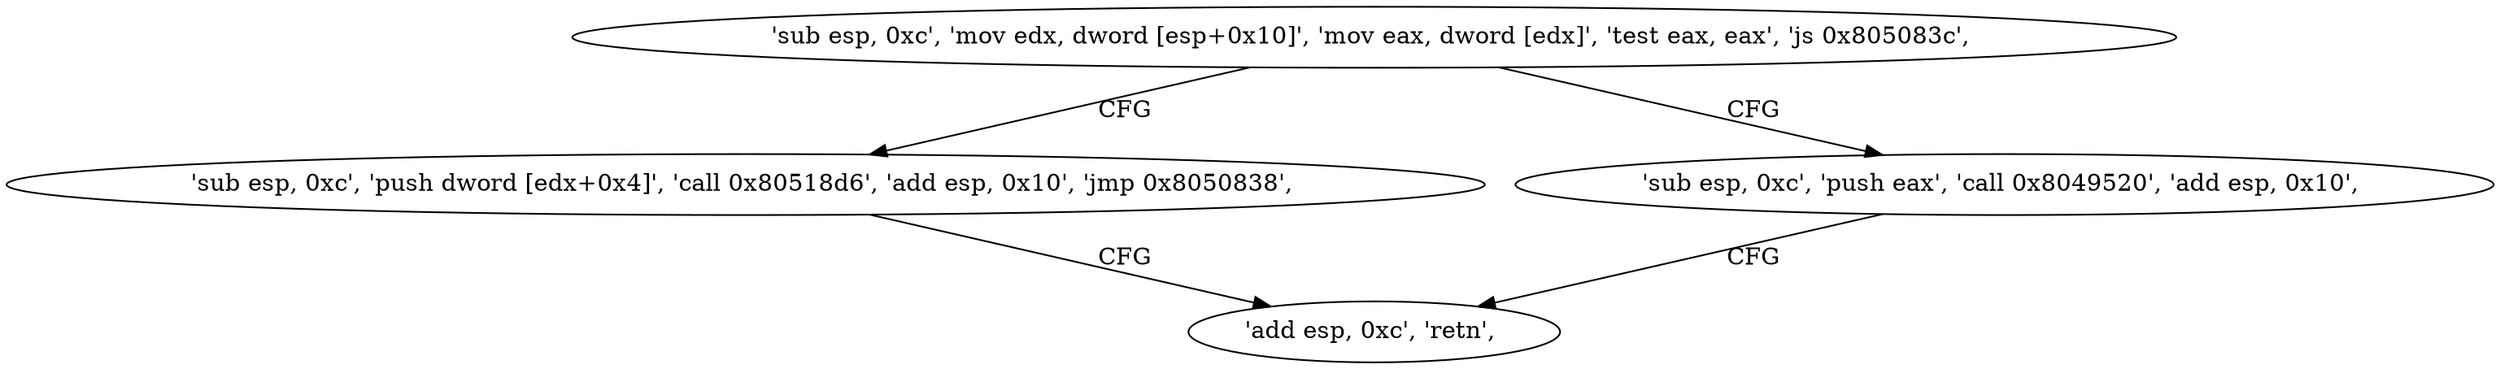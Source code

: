 digraph "func" {
"134547487" [label = "'sub esp, 0xc', 'mov edx, dword [esp+0x10]', 'mov eax, dword [edx]', 'test eax, eax', 'js 0x805083c', " ]
"134547516" [label = "'sub esp, 0xc', 'push dword [edx+0x4]', 'call 0x80518d6', 'add esp, 0x10', 'jmp 0x8050838', " ]
"134547500" [label = "'sub esp, 0xc', 'push eax', 'call 0x8049520', 'add esp, 0x10', " ]
"134547512" [label = "'add esp, 0xc', 'retn', " ]
"134547487" -> "134547516" [ label = "CFG" ]
"134547487" -> "134547500" [ label = "CFG" ]
"134547516" -> "134547512" [ label = "CFG" ]
"134547500" -> "134547512" [ label = "CFG" ]
}
